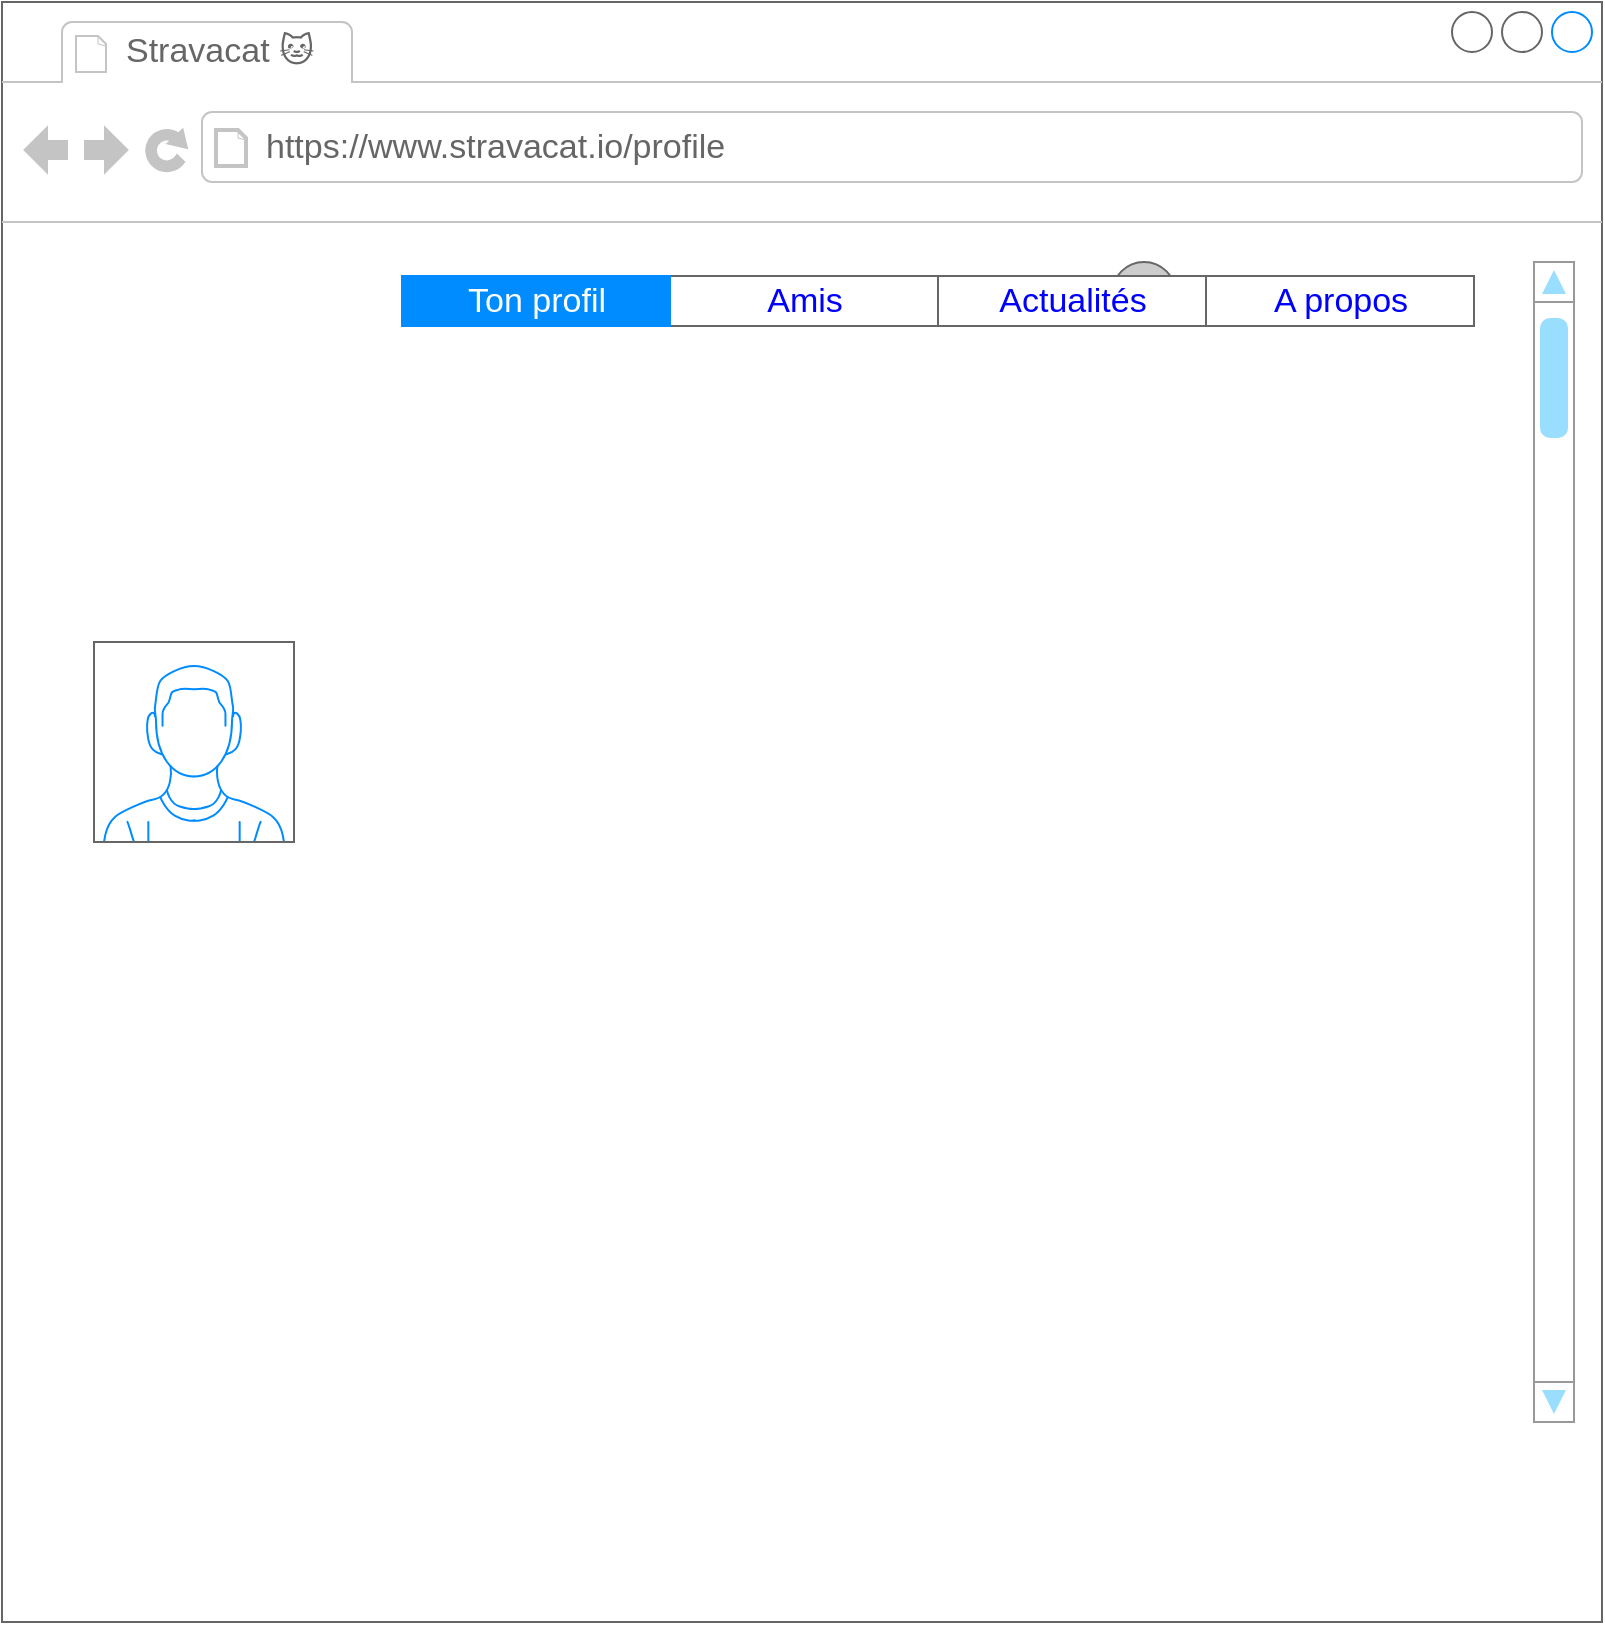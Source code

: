 <mxfile>
    <diagram id="zmbx7RX13E1gPNatcwdM" name="Page-1">
        <mxGraphModel dx="1141" dy="781" grid="1" gridSize="10" guides="1" tooltips="1" connect="1" arrows="1" fold="1" page="1" pageScale="1" pageWidth="827" pageHeight="1169" background="#ffffff" math="0" shadow="0">
            <root>
                <mxCell id="0"/>
                <mxCell id="1" parent="0"/>
                <mxCell id="29" value="" style="strokeWidth=1;shadow=0;dashed=0;align=center;html=1;shape=mxgraph.mockup.containers.browserWindow;rSize=0;strokeColor=#666666;strokeColor2=#008cff;strokeColor3=#c4c4c4;mainText=,;recursiveResize=0;" parent="1" vertex="1">
                    <mxGeometry x="14" y="20" width="800" height="810" as="geometry"/>
                </mxCell>
                <mxCell id="30" value="Stravacat 🐱" style="strokeWidth=1;shadow=0;dashed=0;align=center;html=1;shape=mxgraph.mockup.containers.anchor;fontSize=17;fontColor=#666666;align=left;" parent="29" vertex="1">
                    <mxGeometry x="60" y="12" width="110" height="26" as="geometry"/>
                </mxCell>
                <mxCell id="31" value="https://www.stravacat.io/profile" style="strokeWidth=1;shadow=0;dashed=0;align=center;html=1;shape=mxgraph.mockup.containers.anchor;rSize=0;fontSize=17;fontColor=#666666;align=left;" parent="29" vertex="1">
                    <mxGeometry x="130" y="60" width="250" height="26" as="geometry"/>
                </mxCell>
                <mxCell id="2" value="" style="verticalLabelPosition=bottom;shadow=0;dashed=0;align=center;html=1;verticalAlign=top;strokeWidth=1;shape=mxgraph.mockup.containers.userMale;strokeColor=#666666;strokeColor2=#008cff;" parent="29" vertex="1">
                    <mxGeometry x="46" y="320" width="100" height="100" as="geometry"/>
                </mxCell>
                <mxCell id="27" value="" style="verticalLabelPosition=bottom;shadow=0;dashed=0;align=center;html=1;verticalAlign=top;strokeWidth=1;shape=mxgraph.mockup.navigation.scrollBar;strokeColor=#999999;barPos=98.333;fillColor2=#99ddff;strokeColor2=none;direction=north;" parent="29" vertex="1">
                    <mxGeometry x="766" y="130" width="20" height="580" as="geometry"/>
                </mxCell>
                <mxCell id="47" value="" style="verticalLabelPosition=bottom;shadow=0;dashed=0;align=center;html=1;verticalAlign=top;strokeWidth=1;shape=mxgraph.mockup.misc.help_icon;fontSize=15;" parent="29" vertex="1">
                    <mxGeometry x="555" y="130" width="32" height="32" as="geometry"/>
                </mxCell>
                <mxCell id="50" value="" style="strokeWidth=1;shadow=0;dashed=0;align=center;html=1;shape=mxgraph.mockup.text.rrect;rSize=0;strokeColor=#666666;fontSize=15;" parent="29" vertex="1">
                    <mxGeometry x="200" y="137" width="536" height="25" as="geometry"/>
                </mxCell>
                <mxCell id="51" value="Amis" style="strokeColor=inherit;fillColor=inherit;gradientColor=inherit;strokeWidth=1;shadow=0;dashed=0;align=center;html=1;shape=mxgraph.mockup.text.rrect;rSize=0;fontSize=17;fontColor=#0000ff;" parent="50" vertex="1">
                    <mxGeometry x="134" width="134" height="25" as="geometry"/>
                </mxCell>
                <mxCell id="52" value="Actualités" style="strokeColor=inherit;fillColor=inherit;gradientColor=inherit;strokeWidth=1;shadow=0;dashed=0;align=center;html=1;shape=mxgraph.mockup.text.rrect;rSize=0;fontSize=17;fontColor=#0000ff;" parent="50" vertex="1">
                    <mxGeometry x="268" width="134" height="25" as="geometry"/>
                </mxCell>
                <mxCell id="53" value="A propos" style="strokeColor=inherit;fillColor=inherit;gradientColor=inherit;strokeWidth=1;shadow=0;dashed=0;align=center;html=1;shape=mxgraph.mockup.text.rrect;rSize=0;fontSize=17;fontColor=#0000ff;" parent="50" vertex="1">
                    <mxGeometry x="402" width="134" height="25" as="geometry"/>
                </mxCell>
                <mxCell id="54" value="Ton profil" style="strokeWidth=1;shadow=0;dashed=0;align=center;html=1;shape=mxgraph.mockup.text.rrect;rSize=0;fontSize=17;fontColor=#ffffff;fillColor=#008cff;strokeColor=#008cff;" parent="50" vertex="1">
                    <mxGeometry width="134" height="25" as="geometry"/>
                </mxCell>
            </root>
        </mxGraphModel>
    </diagram>
</mxfile>
